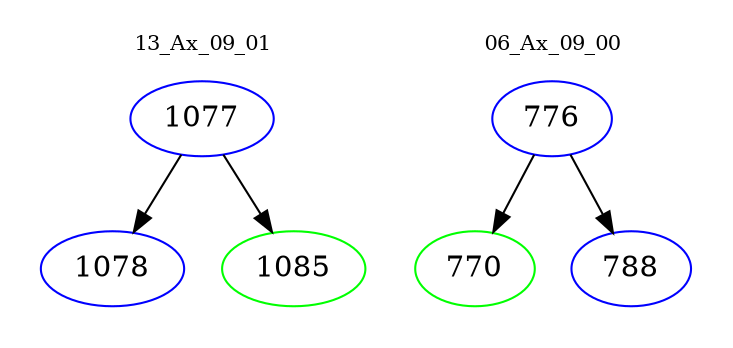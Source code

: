 digraph{
subgraph cluster_0 {
color = white
label = "13_Ax_09_01";
fontsize=10;
T0_1077 [label="1077", color="blue"]
T0_1077 -> T0_1078 [color="black"]
T0_1078 [label="1078", color="blue"]
T0_1077 -> T0_1085 [color="black"]
T0_1085 [label="1085", color="green"]
}
subgraph cluster_1 {
color = white
label = "06_Ax_09_00";
fontsize=10;
T1_776 [label="776", color="blue"]
T1_776 -> T1_770 [color="black"]
T1_770 [label="770", color="green"]
T1_776 -> T1_788 [color="black"]
T1_788 [label="788", color="blue"]
}
}
